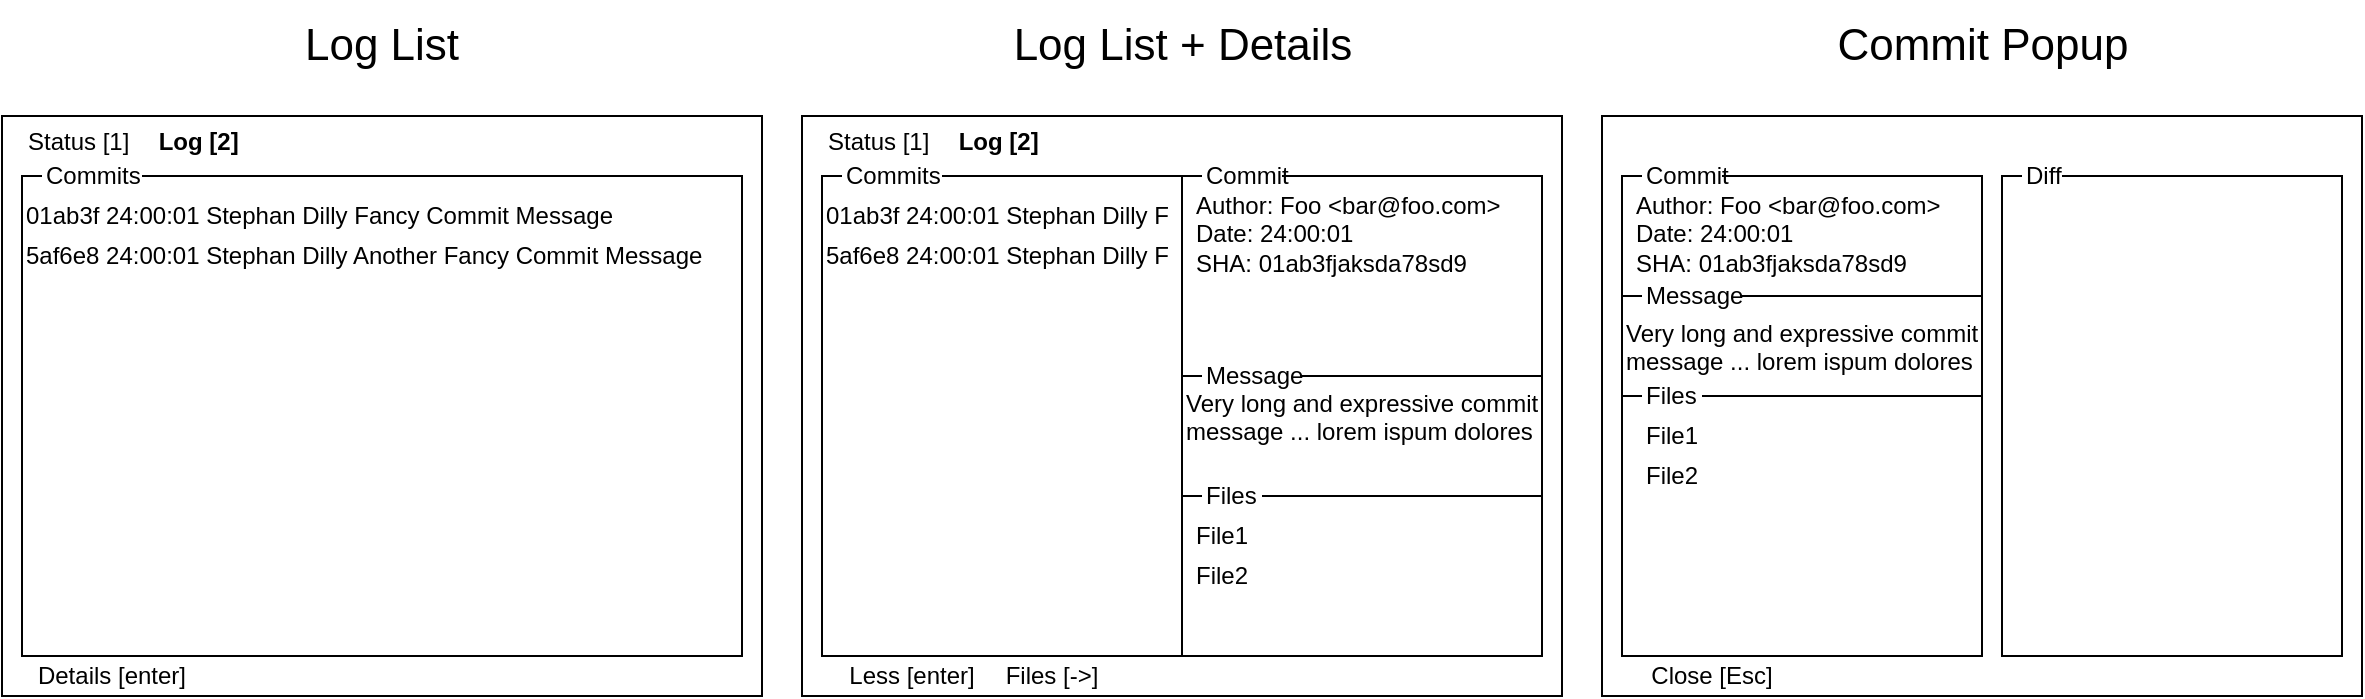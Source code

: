 <mxfile version="13.1.13" type="device"><diagram id="t1-bsFE1bwoXy9pVcyMy" name="Page-1"><mxGraphModel dx="2031" dy="719" grid="1" gridSize="10" guides="1" tooltips="1" connect="1" arrows="1" fold="1" page="1" pageScale="1" pageWidth="827" pageHeight="1169" math="0" shadow="0"><root><mxCell id="0"/><mxCell id="1" parent="0"/><mxCell id="8__luwW2z5-tOoVUKvE9-6" value="" style="rounded=0;whiteSpace=wrap;html=1;" parent="1" vertex="1"><mxGeometry x="240" y="410" width="170" height="180" as="geometry"/></mxCell><mxCell id="8__luwW2z5-tOoVUKvE9-1" value="" style="rounded=0;whiteSpace=wrap;html=1;" parent="1" vertex="1"><mxGeometry x="210" y="310" width="380" height="290" as="geometry"/></mxCell><mxCell id="8__luwW2z5-tOoVUKvE9-3" value="" style="rounded=0;whiteSpace=wrap;html=1;" parent="1" vertex="1"><mxGeometry x="220" y="340" width="180" height="240" as="geometry"/></mxCell><mxCell id="8__luwW2z5-tOoVUKvE9-5" value="Author: Foo &amp;lt;bar@foo.com&amp;gt;&lt;br&gt;Date: 24:00:01&lt;br&gt;SHA: 01ab3fjaksda78sd9" style="text;html=1;strokeColor=none;fillColor=none;align=left;verticalAlign=top;whiteSpace=wrap;rounded=0;spacingLeft=5;spacingTop=1;" parent="1" vertex="1"><mxGeometry x="220" y="340" width="180" height="50" as="geometry"/></mxCell><mxCell id="8__luwW2z5-tOoVUKvE9-7" value="" style="rounded=0;whiteSpace=wrap;html=1;" parent="1" vertex="1"><mxGeometry x="220" y="400" width="180" height="50" as="geometry"/></mxCell><mxCell id="8__luwW2z5-tOoVUKvE9-8" value="Message" style="text;html=1;strokeColor=none;fillColor=#ffffff;align=left;verticalAlign=middle;whiteSpace=wrap;rounded=0;" parent="1" vertex="1"><mxGeometry x="230" y="390" width="50" height="20" as="geometry"/></mxCell><mxCell id="8__luwW2z5-tOoVUKvE9-9" value="Very long and expressive commit message ... lorem ispum dolores" style="text;html=1;strokeColor=none;fillColor=none;align=left;verticalAlign=top;whiteSpace=wrap;rounded=0;" parent="1" vertex="1"><mxGeometry x="220" y="405" width="180" height="40" as="geometry"/></mxCell><mxCell id="8__luwW2z5-tOoVUKvE9-12" value="Commit" style="text;html=1;strokeColor=none;fillColor=#ffffff;align=left;verticalAlign=middle;rounded=0;" parent="1" vertex="1"><mxGeometry x="230" y="330" width="40" height="20" as="geometry"/></mxCell><mxCell id="8__luwW2z5-tOoVUKvE9-15" value="Close [Esc]" style="text;html=1;strokeColor=none;fillColor=none;align=center;verticalAlign=middle;whiteSpace=wrap;rounded=0;" parent="1" vertex="1"><mxGeometry x="220" y="580" width="90" height="20" as="geometry"/></mxCell><mxCell id="8__luwW2z5-tOoVUKvE9-18" value="" style="rounded=0;whiteSpace=wrap;html=1;" parent="1" vertex="1"><mxGeometry x="220" y="450" width="180" height="130" as="geometry"/></mxCell><mxCell id="8__luwW2z5-tOoVUKvE9-19" value="Files" style="text;html=1;strokeColor=none;fillColor=#ffffff;align=left;verticalAlign=middle;whiteSpace=wrap;rounded=0;" parent="1" vertex="1"><mxGeometry x="230" y="440" width="30" height="20" as="geometry"/></mxCell><mxCell id="8__luwW2z5-tOoVUKvE9-20" value="File1" style="text;html=1;strokeColor=none;fillColor=none;align=center;verticalAlign=middle;whiteSpace=wrap;rounded=0;" parent="1" vertex="1"><mxGeometry x="225" y="460" width="40" height="20" as="geometry"/></mxCell><mxCell id="8__luwW2z5-tOoVUKvE9-23" value="File2" style="text;html=1;strokeColor=none;fillColor=none;align=center;verticalAlign=middle;whiteSpace=wrap;rounded=0;" parent="1" vertex="1"><mxGeometry x="225" y="480" width="40" height="20" as="geometry"/></mxCell><mxCell id="NmJWM0NLRjFxYSZLV9kB-2" value="" style="rounded=0;whiteSpace=wrap;html=1;" parent="1" vertex="1"><mxGeometry x="410" y="340" width="170" height="240" as="geometry"/></mxCell><mxCell id="NmJWM0NLRjFxYSZLV9kB-3" value="Diff" style="text;html=1;strokeColor=none;fillColor=#ffffff;align=left;verticalAlign=middle;rounded=0;" parent="1" vertex="1"><mxGeometry x="420" y="330" width="20" height="20" as="geometry"/></mxCell><mxCell id="NmJWM0NLRjFxYSZLV9kB-4" value="" style="rounded=0;whiteSpace=wrap;html=1;" parent="1" vertex="1"><mxGeometry x="20" y="410" width="170" height="180" as="geometry"/></mxCell><mxCell id="NmJWM0NLRjFxYSZLV9kB-5" value="" style="rounded=0;whiteSpace=wrap;html=1;" parent="1" vertex="1"><mxGeometry x="-190" y="310" width="380" height="290" as="geometry"/></mxCell><mxCell id="NmJWM0NLRjFxYSZLV9kB-6" value="" style="rounded=0;whiteSpace=wrap;html=1;" parent="1" vertex="1"><mxGeometry x="-180" y="340" width="180" height="240" as="geometry"/></mxCell><mxCell id="NmJWM0NLRjFxYSZLV9kB-7" value="" style="rounded=0;whiteSpace=wrap;html=1;" parent="1" vertex="1"><mxGeometry y="340" width="180" height="240" as="geometry"/></mxCell><mxCell id="NmJWM0NLRjFxYSZLV9kB-8" value="01ab3f 24:00:01 Stephan Dilly F&lt;span style=&quot;color: rgba(0 , 0 , 0 , 0) ; font-family: monospace ; font-size: 0px&quot;&gt;%3CmxGraphModel%3E%3Croot%3E%3CmxCell%20id%3D%220%22%2F%3E%3CmxCell%20id%3D%221%22%20parent%3D%220%22%2F%3E%3CmxCell%20id%3D%222%22%20value%3D%22%22%20style%3D%22rounded%3D0%3BwhiteSpace%3Dwrap%3Bhtml%3D1%3B%22%20vertex%3D%221%22%20parent%3D%221%22%3E%3CmxGeometry%20x%3D%2290%22%20y%3D%2250%22%20width%3D%22180%22%20height%3D%22240%22%20as%3D%22geometry%22%2F%3E%3C%2FmxCell%3E%3C%2Froot%3E%3C%2FmxGraphModel%3E&lt;/span&gt;" style="text;html=1;strokeColor=none;fillColor=none;align=left;verticalAlign=middle;whiteSpace=wrap;rounded=0;" parent="1" vertex="1"><mxGeometry x="-180" y="350" width="180" height="20" as="geometry"/></mxCell><mxCell id="NmJWM0NLRjFxYSZLV9kB-9" value="Author: Foo &amp;lt;bar@foo.com&amp;gt;&lt;br&gt;Date: 24:00:01&lt;br&gt;SHA: 01ab3fjaksda78sd9" style="text;html=1;strokeColor=none;fillColor=none;align=left;verticalAlign=top;whiteSpace=wrap;rounded=0;spacingLeft=5;spacingTop=1;" parent="1" vertex="1"><mxGeometry y="340" width="180" height="50" as="geometry"/></mxCell><mxCell id="NmJWM0NLRjFxYSZLV9kB-10" value="" style="rounded=0;whiteSpace=wrap;html=1;" parent="1" vertex="1"><mxGeometry y="440" width="180" height="140" as="geometry"/></mxCell><mxCell id="NmJWM0NLRjFxYSZLV9kB-11" value="Message" style="text;html=1;strokeColor=none;fillColor=#ffffff;align=left;verticalAlign=middle;whiteSpace=wrap;rounded=0;" parent="1" vertex="1"><mxGeometry x="10" y="430" width="50" height="20" as="geometry"/></mxCell><mxCell id="NmJWM0NLRjFxYSZLV9kB-12" value="Very long and expressive commit message ... lorem ispum dolores" style="text;html=1;strokeColor=none;fillColor=none;align=left;verticalAlign=top;whiteSpace=wrap;rounded=0;" parent="1" vertex="1"><mxGeometry y="440" width="180" height="40" as="geometry"/></mxCell><mxCell id="NmJWM0NLRjFxYSZLV9kB-13" value="Commit" style="text;html=1;strokeColor=none;fillColor=#ffffff;align=left;verticalAlign=middle;rounded=0;" parent="1" vertex="1"><mxGeometry x="10" y="330" width="40" height="20" as="geometry"/></mxCell><mxCell id="NmJWM0NLRjFxYSZLV9kB-14" value="Commits" style="text;html=1;strokeColor=none;fillColor=#ffffff;align=left;verticalAlign=middle;rounded=0;" parent="1" vertex="1"><mxGeometry x="-170" y="330" width="50" height="20" as="geometry"/></mxCell><mxCell id="NmJWM0NLRjFxYSZLV9kB-15" value="5af6e8 24:00:01 Stephan Dilly F&lt;span style=&quot;color: rgba(0 , 0 , 0 , 0) ; font-family: monospace ; font-size: 0px&quot;&gt;%3CmxGraphModel%3E%3Croot%3E%3CmxCell%20id%3D%220%22%2F%3E%3CmxCell%20id%3D%221%22%20parent%3D%220%22%2F%3E%3CmxCell%20id%3D%222%22%20value%3D%22%22%20style%3D%22rounded%3D0%3BwhiteSpace%3Dwrap%3Bhtml%3D1%3B%22%20vertex%3D%221%22%20parent%3D%221%22%3E%3CmxGeometry%20x%3D%2290%22%20y%3D%2250%22%20width%3D%22180%22%20height%3D%22240%22%20as%3D%22geometry%22%2F%3E%3C%2FmxCell%3E%3C%2Froot%3E%3C%2FmxGraphModel%3E&lt;/span&gt;" style="text;html=1;strokeColor=none;fillColor=none;align=left;verticalAlign=middle;whiteSpace=wrap;rounded=0;" parent="1" vertex="1"><mxGeometry x="-180" y="370" width="180" height="20" as="geometry"/></mxCell><mxCell id="NmJWM0NLRjFxYSZLV9kB-16" value="Less [enter]" style="text;html=1;strokeColor=none;fillColor=none;align=center;verticalAlign=middle;whiteSpace=wrap;rounded=0;" parent="1" vertex="1"><mxGeometry x="-180" y="580" width="90" height="20" as="geometry"/></mxCell><mxCell id="NmJWM0NLRjFxYSZLV9kB-17" value="" style="rounded=0;whiteSpace=wrap;html=1;" parent="1" vertex="1"><mxGeometry y="500" width="180" height="80" as="geometry"/></mxCell><mxCell id="NmJWM0NLRjFxYSZLV9kB-18" value="Files" style="text;html=1;strokeColor=none;fillColor=#ffffff;align=left;verticalAlign=middle;whiteSpace=wrap;rounded=0;" parent="1" vertex="1"><mxGeometry x="10" y="490" width="30" height="20" as="geometry"/></mxCell><mxCell id="NmJWM0NLRjFxYSZLV9kB-19" value="File1" style="text;html=1;strokeColor=none;fillColor=none;align=center;verticalAlign=middle;whiteSpace=wrap;rounded=0;" parent="1" vertex="1"><mxGeometry y="510" width="40" height="20" as="geometry"/></mxCell><mxCell id="NmJWM0NLRjFxYSZLV9kB-20" value="File2" style="text;html=1;strokeColor=none;fillColor=none;align=center;verticalAlign=middle;whiteSpace=wrap;rounded=0;" parent="1" vertex="1"><mxGeometry y="530" width="40" height="20" as="geometry"/></mxCell><mxCell id="NmJWM0NLRjFxYSZLV9kB-21" value="" style="rounded=0;whiteSpace=wrap;html=1;" parent="1" vertex="1"><mxGeometry x="-590" y="310" width="380" height="290" as="geometry"/></mxCell><mxCell id="NmJWM0NLRjFxYSZLV9kB-22" value="Details [enter]" style="text;html=1;strokeColor=none;fillColor=none;align=center;verticalAlign=middle;whiteSpace=wrap;rounded=0;" parent="1" vertex="1"><mxGeometry x="-580" y="580" width="90" height="20" as="geometry"/></mxCell><mxCell id="NmJWM0NLRjFxYSZLV9kB-23" value="" style="rounded=0;whiteSpace=wrap;html=1;" parent="1" vertex="1"><mxGeometry x="-580" y="340" width="360" height="240" as="geometry"/></mxCell><mxCell id="NmJWM0NLRjFxYSZLV9kB-24" value="Commits" style="text;html=1;strokeColor=none;fillColor=#ffffff;align=left;verticalAlign=middle;rounded=0;" parent="1" vertex="1"><mxGeometry x="-570" y="330" width="50" height="20" as="geometry"/></mxCell><mxCell id="NmJWM0NLRjFxYSZLV9kB-27" value="Files [-&amp;gt;]" style="text;html=1;strokeColor=none;fillColor=none;align=center;verticalAlign=middle;whiteSpace=wrap;rounded=0;" parent="1" vertex="1"><mxGeometry x="-100" y="580" width="70" height="20" as="geometry"/></mxCell><mxCell id="NmJWM0NLRjFxYSZLV9kB-28" value="Status [1]&amp;nbsp;" style="text;html=1;strokeColor=none;fillColor=none;align=center;verticalAlign=middle;whiteSpace=wrap;rounded=0;" parent="1" vertex="1"><mxGeometry x="-580" y="313" width="60" height="20" as="geometry"/></mxCell><mxCell id="NmJWM0NLRjFxYSZLV9kB-29" value="&lt;b&gt;Log [2]&lt;/b&gt;&amp;nbsp;" style="text;html=1;strokeColor=none;fillColor=none;align=center;verticalAlign=middle;whiteSpace=wrap;rounded=0;" parent="1" vertex="1"><mxGeometry x="-520" y="313" width="60" height="20" as="geometry"/></mxCell><mxCell id="NmJWM0NLRjFxYSZLV9kB-30" value="Status [1]&amp;nbsp;" style="text;html=1;strokeColor=none;fillColor=none;align=center;verticalAlign=middle;whiteSpace=wrap;rounded=0;" parent="1" vertex="1"><mxGeometry x="-180" y="313" width="60" height="20" as="geometry"/></mxCell><mxCell id="NmJWM0NLRjFxYSZLV9kB-31" value="&lt;b&gt;Log [2]&lt;/b&gt;&amp;nbsp;" style="text;html=1;strokeColor=none;fillColor=none;align=center;verticalAlign=middle;whiteSpace=wrap;rounded=0;" parent="1" vertex="1"><mxGeometry x="-120" y="313" width="60" height="20" as="geometry"/></mxCell><mxCell id="a0FqxMHzNYwmTstS_6Uw-1" value="&lt;span&gt;5af6e8 24:00:01 Stephan Dilly Another Fancy Commit Message&lt;/span&gt;&lt;span style=&quot;color: rgba(0 , 0 , 0 , 0) ; font-family: monospace ; font-size: 0px&quot;&gt;%3CmxGraphModel%3E%3Croot%3E%3CmxCell%20id%3D%220%22%2F%3E%3CmxCell%20id%3D%221%22%20parent%3D%220%22%2F%3E%3CmxCell%20id%3D%222%22%20value%3D%22%22%20style%3D%22rounded%3D0%3BwhiteSpace%3Dwrap%3Bhtml%3D1%3B%22%20vertex%3D%221%22%20parent%3D%221%22%3E%3CmxGeometry%20x%3D%2290%22%20y%3D%2250%22%20width%3D%22180%22%20height%3D%22240%22%20as%3D%22geometry%22%2F%3E%3C%2FmxCell%3E%3C%2Froot%3E%3C%2FmxGraphModel%3Easaddad&lt;/span&gt;" style="text;html=1;strokeColor=none;fillColor=none;align=left;verticalAlign=middle;whiteSpace=wrap;rounded=0;" vertex="1" parent="1"><mxGeometry x="-580" y="370" width="360" height="20" as="geometry"/></mxCell><mxCell id="a0FqxMHzNYwmTstS_6Uw-3" value="01ab3f 24:00:01 Stephan Dilly Fancy Commit Message&lt;span style=&quot;color: rgba(0 , 0 , 0 , 0) ; font-family: monospace ; font-size: 0px&quot;&gt;%3CmxGraphModel%3E%3Croot%3E%3CmxCell%20id%3D%220%22%2F%3E%3CmxCell%20id%3D%221%22%20parent%3D%220%22%2F%3E%3CmxCell%20id%3D%222%22%20value%3D%22%22%20style%3D%22rounded%3D0%3BwhiteSpace%3Dwrap%3Bhtml%3D1%3B%22%20vertex%3D%221%22%20parent%3D%221%22%3E%3CmxGeometry%20x%3D%2290%22%20y%3D%2250%22%20width%3D%22180%22%20height%3D%22240%22%20as%3D%22geometry%22%2F%3E%3C%2FmxCell%3E%3C%2Froot%3E%3C%2FmxGraphModel%3E&lt;/span&gt;" style="text;html=1;strokeColor=none;fillColor=none;align=left;verticalAlign=middle;whiteSpace=wrap;rounded=0;" vertex="1" parent="1"><mxGeometry x="-580" y="350" width="360" height="20" as="geometry"/></mxCell><mxCell id="a0FqxMHzNYwmTstS_6Uw-4" value="Log List" style="text;html=1;strokeColor=none;fillColor=none;align=center;verticalAlign=middle;whiteSpace=wrap;rounded=0;fontSize=22;" vertex="1" parent="1"><mxGeometry x="-465" y="260" width="130" height="30" as="geometry"/></mxCell><mxCell id="a0FqxMHzNYwmTstS_6Uw-5" value="Log List + Details" style="text;html=1;strokeColor=none;fillColor=none;align=center;verticalAlign=middle;whiteSpace=wrap;rounded=0;fontSize=22;" vertex="1" parent="1"><mxGeometry x="-97.5" y="252.5" width="195" height="45" as="geometry"/></mxCell><mxCell id="a0FqxMHzNYwmTstS_6Uw-6" value="Commit Popup" style="text;html=1;strokeColor=none;fillColor=none;align=center;verticalAlign=middle;whiteSpace=wrap;rounded=0;fontSize=22;" vertex="1" parent="1"><mxGeometry x="302.5" y="252.5" width="195" height="45" as="geometry"/></mxCell></root></mxGraphModel></diagram></mxfile>